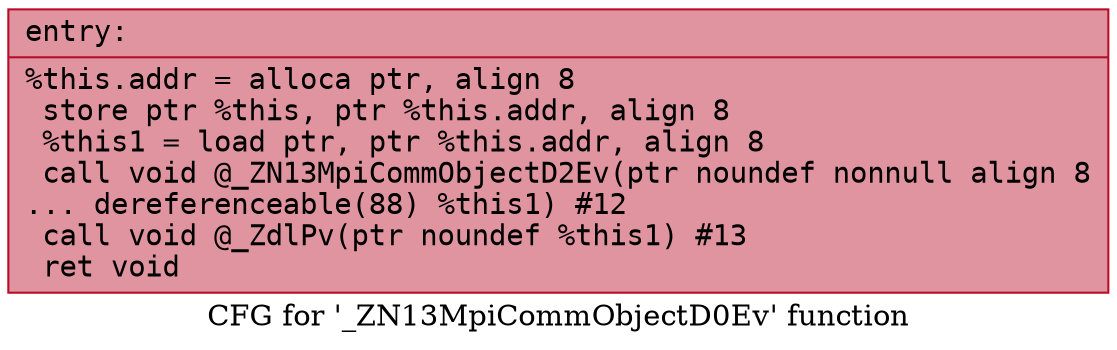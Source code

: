 digraph "CFG for '_ZN13MpiCommObjectD0Ev' function" {
	label="CFG for '_ZN13MpiCommObjectD0Ev' function";

	Node0x5606e0050fa0 [shape=record,color="#b70d28ff", style=filled, fillcolor="#b70d2870" fontname="Courier",label="{entry:\l|  %this.addr = alloca ptr, align 8\l  store ptr %this, ptr %this.addr, align 8\l  %this1 = load ptr, ptr %this.addr, align 8\l  call void @_ZN13MpiCommObjectD2Ev(ptr noundef nonnull align 8\l... dereferenceable(88) %this1) #12\l  call void @_ZdlPv(ptr noundef %this1) #13\l  ret void\l}"];
}
